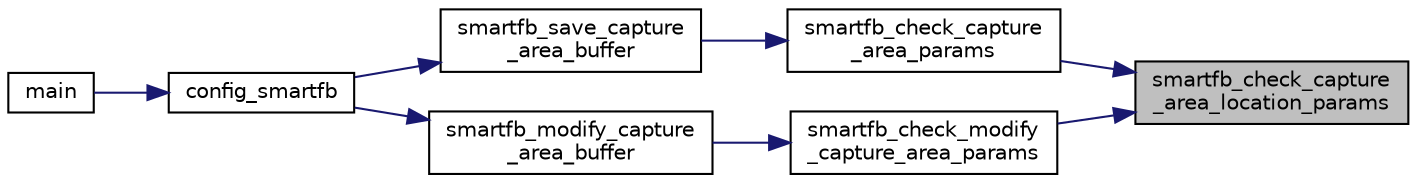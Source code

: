 digraph "smartfb_check_capture_area_location_params"
{
 // INTERACTIVE_SVG=YES
 // LATEX_PDF_SIZE
  bgcolor="transparent";
  edge [fontname="Helvetica",fontsize="10",labelfontname="Helvetica",labelfontsize="10"];
  node [fontname="Helvetica",fontsize="10",shape=record];
  rankdir="RL";
  Node1 [label="smartfb_check_capture\l_area_location_params",height=0.2,width=0.4,color="black", fillcolor="grey75", style="filled", fontcolor="black",tooltip=" "];
  Node1 -> Node2 [dir="back",color="midnightblue",fontsize="10",style="solid",fontname="Helvetica"];
  Node2 [label="smartfb_check_capture\l_area_params",height=0.2,width=0.4,color="black",URL="$d6/dfc/lib__smartfb_8c.html#af9f519a15f56750b02761bda67b92992",tooltip=" "];
  Node2 -> Node3 [dir="back",color="midnightblue",fontsize="10",style="solid",fontname="Helvetica"];
  Node3 [label="smartfb_save_capture\l_area_buffer",height=0.2,width=0.4,color="black",URL="$df/d1d/group__SmartFB-api.html#ga30a430d8f0ce139fc7a9c669484761d2",tooltip=" "];
  Node3 -> Node4 [dir="back",color="midnightblue",fontsize="10",style="solid",fontname="Helvetica"];
  Node4 [label="config_smartfb",height=0.2,width=0.4,color="black",URL="$dc/d60/test__smartfb_8c.html#a76f4f3e6e9161f07299e1e363c60aa8d",tooltip=" "];
  Node4 -> Node5 [dir="back",color="midnightblue",fontsize="10",style="solid",fontname="Helvetica"];
  Node5 [label="main",height=0.2,width=0.4,color="black",URL="$dc/d60/test__smartfb_8c.html#a3c04138a5bfe5d72780bb7e82a18e627",tooltip=" "];
  Node1 -> Node6 [dir="back",color="midnightblue",fontsize="10",style="solid",fontname="Helvetica"];
  Node6 [label="smartfb_check_modify\l_capture_area_params",height=0.2,width=0.4,color="black",URL="$d6/dfc/lib__smartfb_8c.html#a87cbfa813d71b35bffb7543c34598740",tooltip=" "];
  Node6 -> Node7 [dir="back",color="midnightblue",fontsize="10",style="solid",fontname="Helvetica"];
  Node7 [label="smartfb_modify_capture\l_area_buffer",height=0.2,width=0.4,color="black",URL="$df/d1d/group__SmartFB-api.html#gaeeb35a845e3c52ef7d5a16a340cf158f",tooltip=" "];
  Node7 -> Node4 [dir="back",color="midnightblue",fontsize="10",style="solid",fontname="Helvetica"];
}
